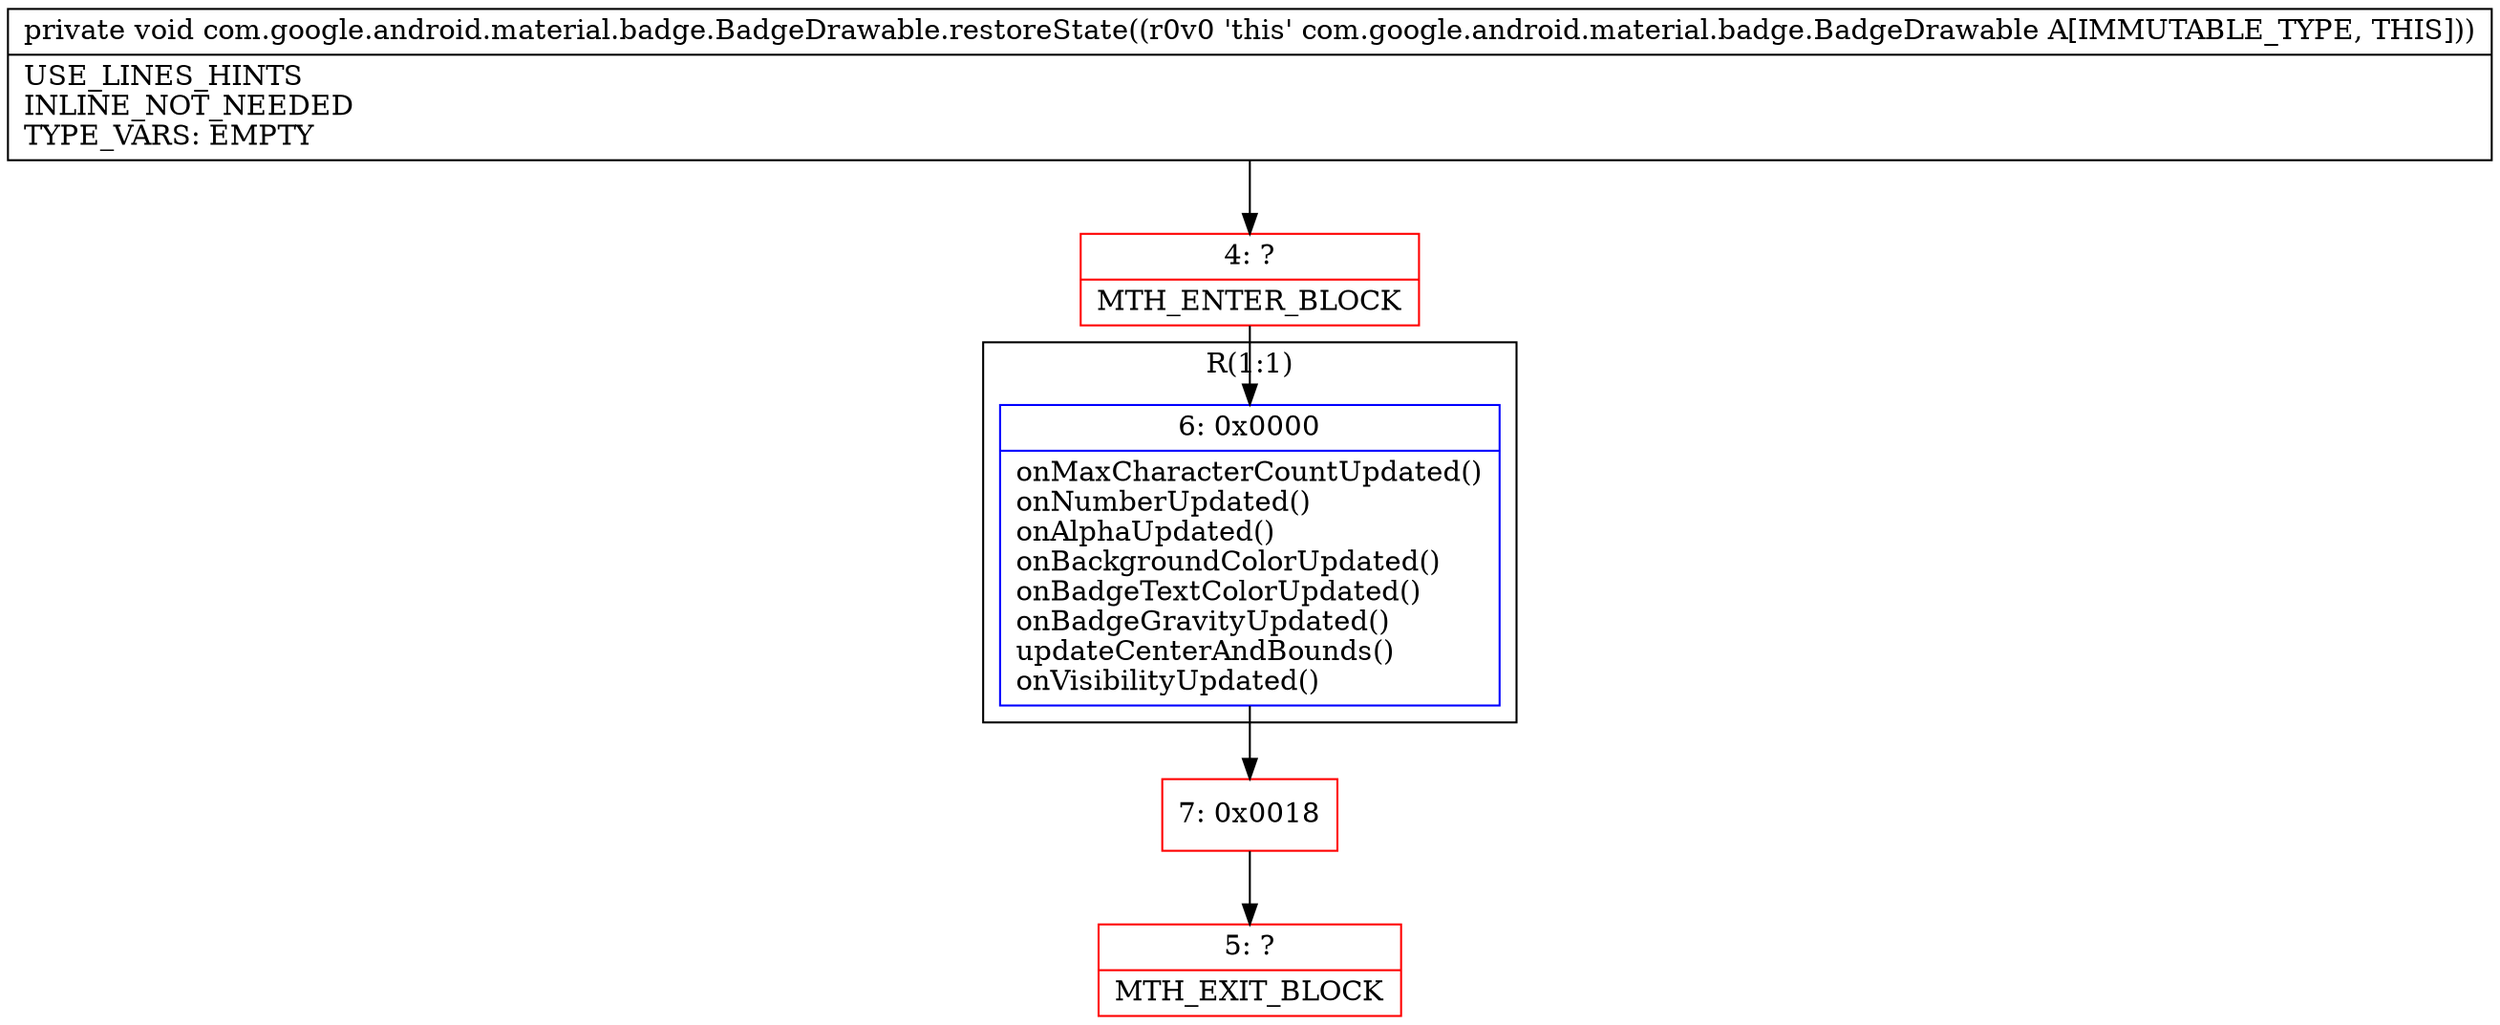 digraph "CFG forcom.google.android.material.badge.BadgeDrawable.restoreState()V" {
subgraph cluster_Region_1768314046 {
label = "R(1:1)";
node [shape=record,color=blue];
Node_6 [shape=record,label="{6\:\ 0x0000|onMaxCharacterCountUpdated()\lonNumberUpdated()\lonAlphaUpdated()\lonBackgroundColorUpdated()\lonBadgeTextColorUpdated()\lonBadgeGravityUpdated()\lupdateCenterAndBounds()\lonVisibilityUpdated()\l}"];
}
Node_4 [shape=record,color=red,label="{4\:\ ?|MTH_ENTER_BLOCK\l}"];
Node_7 [shape=record,color=red,label="{7\:\ 0x0018}"];
Node_5 [shape=record,color=red,label="{5\:\ ?|MTH_EXIT_BLOCK\l}"];
MethodNode[shape=record,label="{private void com.google.android.material.badge.BadgeDrawable.restoreState((r0v0 'this' com.google.android.material.badge.BadgeDrawable A[IMMUTABLE_TYPE, THIS]))  | USE_LINES_HINTS\lINLINE_NOT_NEEDED\lTYPE_VARS: EMPTY\l}"];
MethodNode -> Node_4;Node_6 -> Node_7;
Node_4 -> Node_6;
Node_7 -> Node_5;
}

